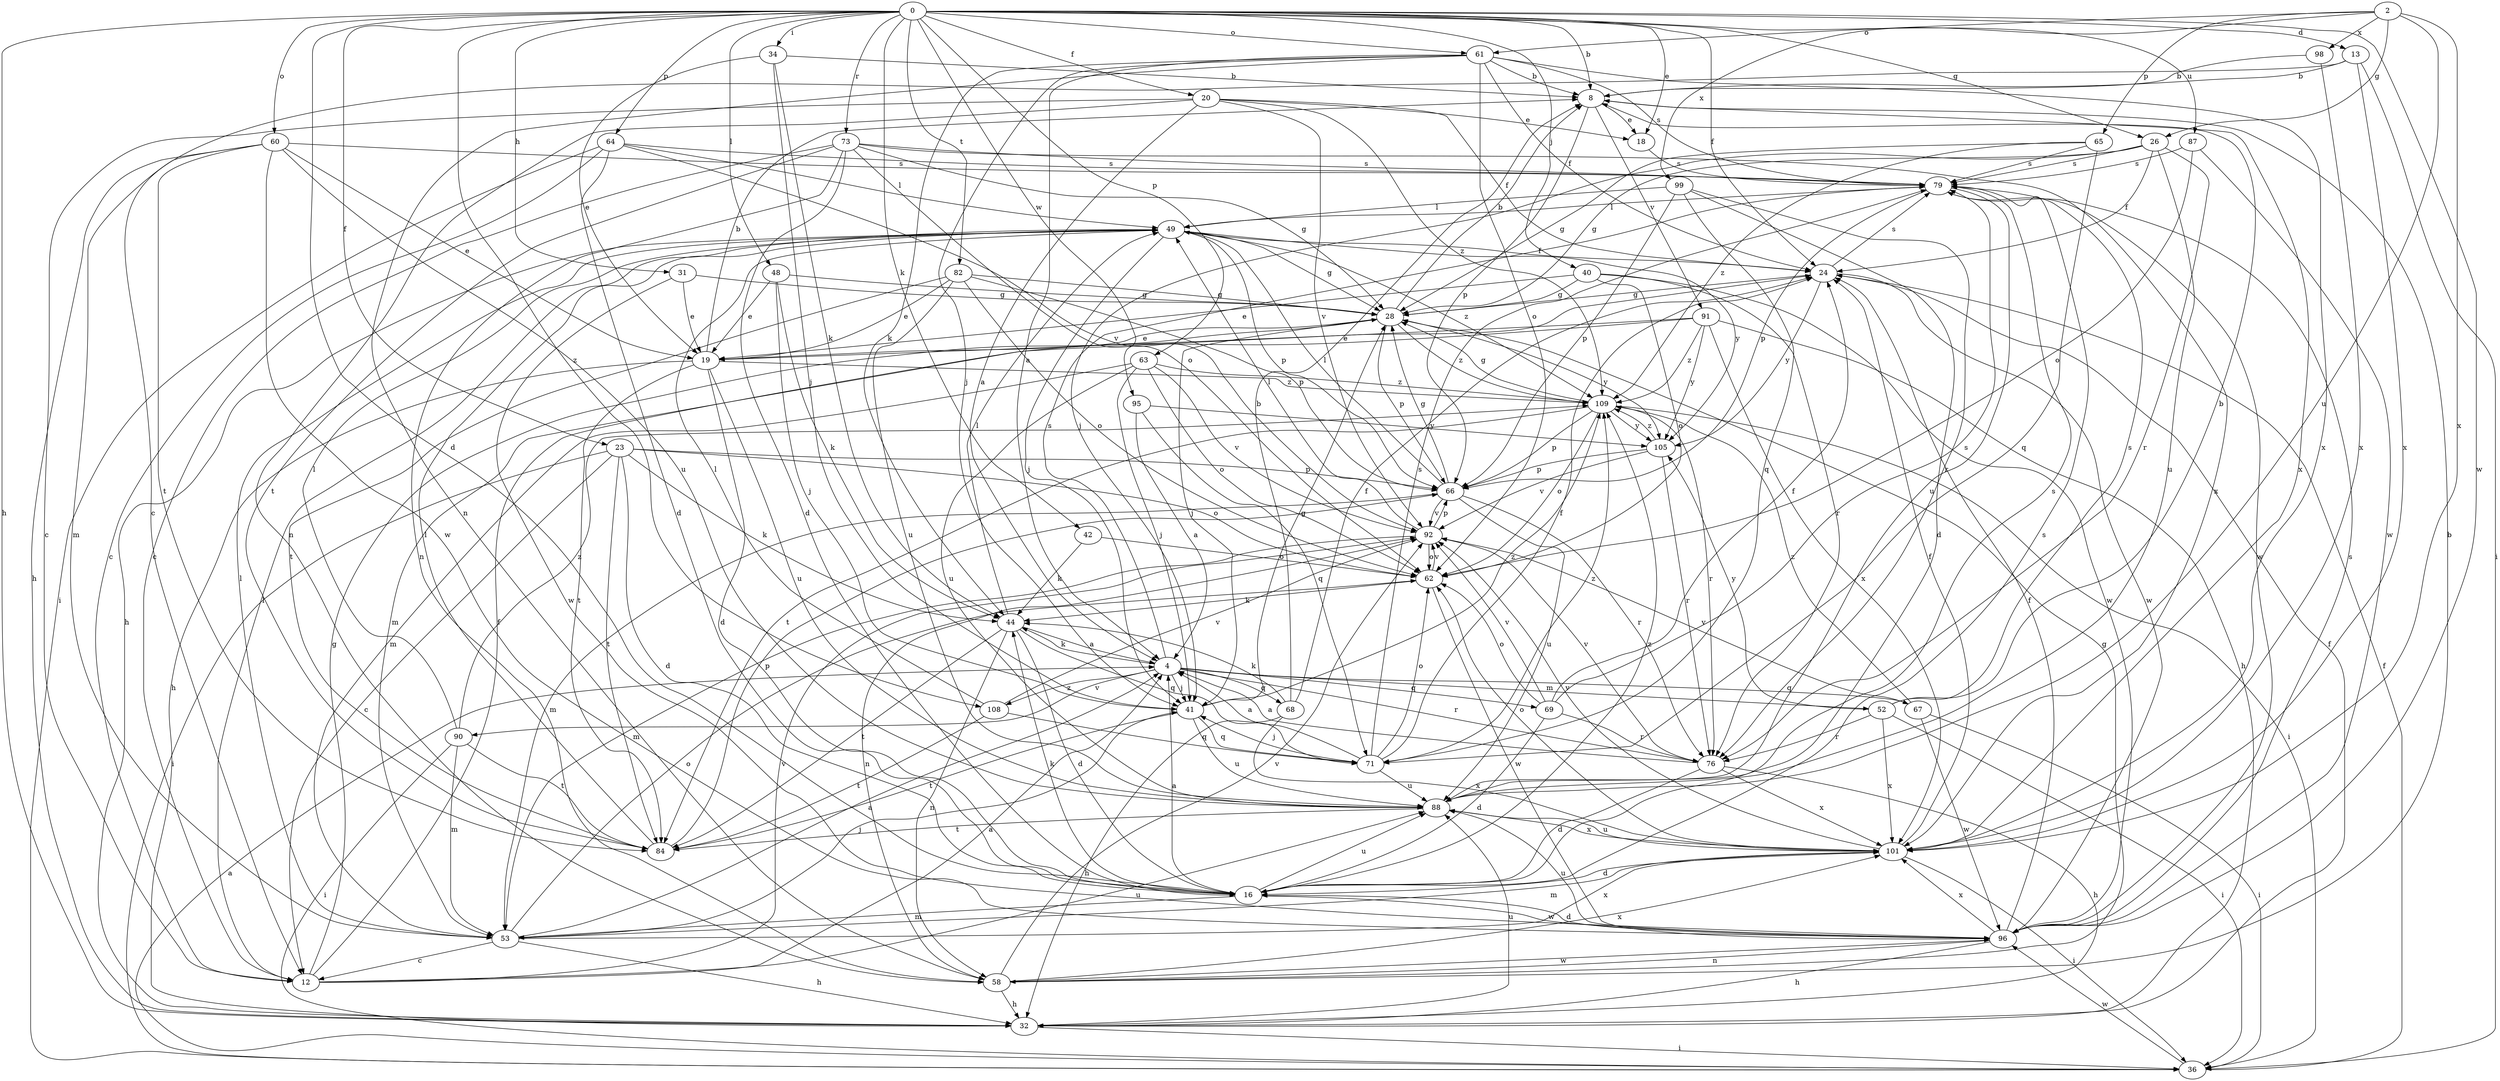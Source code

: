 strict digraph  {
0;
2;
4;
8;
12;
13;
16;
18;
19;
20;
23;
24;
26;
28;
31;
32;
34;
36;
40;
41;
42;
44;
48;
49;
52;
53;
58;
60;
61;
62;
63;
64;
65;
66;
67;
68;
69;
71;
73;
76;
79;
82;
84;
87;
88;
90;
91;
92;
95;
96;
98;
99;
101;
105;
108;
109;
0 -> 8  [label=b];
0 -> 13  [label=d];
0 -> 16  [label=d];
0 -> 18  [label=e];
0 -> 20  [label=f];
0 -> 23  [label=f];
0 -> 24  [label=f];
0 -> 26  [label=g];
0 -> 31  [label=h];
0 -> 32  [label=h];
0 -> 34  [label=i];
0 -> 40  [label=j];
0 -> 42  [label=k];
0 -> 48  [label=l];
0 -> 60  [label=o];
0 -> 61  [label=o];
0 -> 63  [label=p];
0 -> 64  [label=p];
0 -> 73  [label=r];
0 -> 82  [label=t];
0 -> 87  [label=u];
0 -> 95  [label=w];
0 -> 96  [label=w];
0 -> 108  [label=z];
2 -> 26  [label=g];
2 -> 61  [label=o];
2 -> 65  [label=p];
2 -> 88  [label=u];
2 -> 98  [label=x];
2 -> 99  [label=x];
2 -> 101  [label=x];
4 -> 41  [label=j];
4 -> 44  [label=k];
4 -> 52  [label=m];
4 -> 67  [label=q];
4 -> 68  [label=q];
4 -> 69  [label=q];
4 -> 76  [label=r];
4 -> 79  [label=s];
4 -> 90  [label=v];
4 -> 108  [label=z];
8 -> 18  [label=e];
8 -> 66  [label=p];
8 -> 91  [label=v];
8 -> 101  [label=x];
12 -> 4  [label=a];
12 -> 24  [label=f];
12 -> 28  [label=g];
12 -> 49  [label=l];
12 -> 88  [label=u];
12 -> 92  [label=v];
13 -> 8  [label=b];
13 -> 12  [label=c];
13 -> 36  [label=i];
13 -> 101  [label=x];
16 -> 4  [label=a];
16 -> 44  [label=k];
16 -> 53  [label=m];
16 -> 79  [label=s];
16 -> 88  [label=u];
16 -> 96  [label=w];
16 -> 109  [label=z];
18 -> 79  [label=s];
19 -> 8  [label=b];
19 -> 16  [label=d];
19 -> 32  [label=h];
19 -> 84  [label=t];
19 -> 88  [label=u];
19 -> 109  [label=z];
20 -> 4  [label=a];
20 -> 12  [label=c];
20 -> 18  [label=e];
20 -> 24  [label=f];
20 -> 58  [label=n];
20 -> 92  [label=v];
20 -> 109  [label=z];
23 -> 12  [label=c];
23 -> 16  [label=d];
23 -> 36  [label=i];
23 -> 44  [label=k];
23 -> 62  [label=o];
23 -> 66  [label=p];
23 -> 84  [label=t];
24 -> 28  [label=g];
24 -> 79  [label=s];
24 -> 96  [label=w];
24 -> 105  [label=y];
26 -> 24  [label=f];
26 -> 28  [label=g];
26 -> 41  [label=j];
26 -> 76  [label=r];
26 -> 79  [label=s];
26 -> 88  [label=u];
28 -> 8  [label=b];
28 -> 19  [label=e];
28 -> 41  [label=j];
28 -> 66  [label=p];
28 -> 105  [label=y];
28 -> 109  [label=z];
31 -> 19  [label=e];
31 -> 28  [label=g];
31 -> 96  [label=w];
32 -> 24  [label=f];
32 -> 36  [label=i];
32 -> 88  [label=u];
34 -> 8  [label=b];
34 -> 19  [label=e];
34 -> 41  [label=j];
34 -> 44  [label=k];
36 -> 4  [label=a];
36 -> 24  [label=f];
36 -> 96  [label=w];
40 -> 19  [label=e];
40 -> 28  [label=g];
40 -> 62  [label=o];
40 -> 76  [label=r];
40 -> 96  [label=w];
41 -> 28  [label=g];
41 -> 71  [label=q];
41 -> 84  [label=t];
41 -> 88  [label=u];
41 -> 109  [label=z];
42 -> 44  [label=k];
42 -> 62  [label=o];
44 -> 4  [label=a];
44 -> 16  [label=d];
44 -> 49  [label=l];
44 -> 58  [label=n];
44 -> 71  [label=q];
44 -> 84  [label=t];
48 -> 19  [label=e];
48 -> 28  [label=g];
48 -> 41  [label=j];
48 -> 44  [label=k];
49 -> 24  [label=f];
49 -> 28  [label=g];
49 -> 32  [label=h];
49 -> 41  [label=j];
49 -> 66  [label=p];
49 -> 105  [label=y];
49 -> 109  [label=z];
52 -> 8  [label=b];
52 -> 36  [label=i];
52 -> 76  [label=r];
52 -> 79  [label=s];
52 -> 101  [label=x];
52 -> 105  [label=y];
53 -> 4  [label=a];
53 -> 12  [label=c];
53 -> 32  [label=h];
53 -> 41  [label=j];
53 -> 49  [label=l];
53 -> 62  [label=o];
53 -> 101  [label=x];
58 -> 8  [label=b];
58 -> 28  [label=g];
58 -> 32  [label=h];
58 -> 92  [label=v];
58 -> 96  [label=w];
58 -> 101  [label=x];
60 -> 19  [label=e];
60 -> 32  [label=h];
60 -> 53  [label=m];
60 -> 79  [label=s];
60 -> 84  [label=t];
60 -> 88  [label=u];
60 -> 96  [label=w];
61 -> 4  [label=a];
61 -> 8  [label=b];
61 -> 24  [label=f];
61 -> 41  [label=j];
61 -> 44  [label=k];
61 -> 58  [label=n];
61 -> 62  [label=o];
61 -> 79  [label=s];
61 -> 101  [label=x];
62 -> 44  [label=k];
62 -> 92  [label=v];
62 -> 96  [label=w];
63 -> 41  [label=j];
63 -> 53  [label=m];
63 -> 62  [label=o];
63 -> 88  [label=u];
63 -> 92  [label=v];
63 -> 109  [label=z];
64 -> 12  [label=c];
64 -> 16  [label=d];
64 -> 36  [label=i];
64 -> 49  [label=l];
64 -> 79  [label=s];
64 -> 92  [label=v];
65 -> 28  [label=g];
65 -> 71  [label=q];
65 -> 79  [label=s];
65 -> 109  [label=z];
66 -> 28  [label=g];
66 -> 49  [label=l];
66 -> 53  [label=m];
66 -> 76  [label=r];
66 -> 88  [label=u];
66 -> 92  [label=v];
67 -> 36  [label=i];
67 -> 92  [label=v];
67 -> 96  [label=w];
67 -> 109  [label=z];
68 -> 8  [label=b];
68 -> 24  [label=f];
68 -> 32  [label=h];
68 -> 44  [label=k];
68 -> 101  [label=x];
69 -> 16  [label=d];
69 -> 24  [label=f];
69 -> 62  [label=o];
69 -> 76  [label=r];
69 -> 79  [label=s];
69 -> 92  [label=v];
71 -> 4  [label=a];
71 -> 24  [label=f];
71 -> 41  [label=j];
71 -> 62  [label=o];
71 -> 79  [label=s];
71 -> 88  [label=u];
71 -> 109  [label=z];
73 -> 12  [label=c];
73 -> 16  [label=d];
73 -> 28  [label=g];
73 -> 58  [label=n];
73 -> 62  [label=o];
73 -> 79  [label=s];
73 -> 84  [label=t];
73 -> 101  [label=x];
76 -> 4  [label=a];
76 -> 16  [label=d];
76 -> 32  [label=h];
76 -> 92  [label=v];
76 -> 101  [label=x];
79 -> 49  [label=l];
79 -> 66  [label=p];
79 -> 88  [label=u];
79 -> 96  [label=w];
82 -> 19  [label=e];
82 -> 28  [label=g];
82 -> 62  [label=o];
82 -> 66  [label=p];
82 -> 84  [label=t];
82 -> 88  [label=u];
84 -> 49  [label=l];
84 -> 66  [label=p];
87 -> 62  [label=o];
87 -> 79  [label=s];
87 -> 96  [label=w];
88 -> 79  [label=s];
88 -> 84  [label=t];
88 -> 101  [label=x];
90 -> 36  [label=i];
90 -> 49  [label=l];
90 -> 53  [label=m];
90 -> 84  [label=t];
90 -> 109  [label=z];
91 -> 19  [label=e];
91 -> 32  [label=h];
91 -> 53  [label=m];
91 -> 101  [label=x];
91 -> 105  [label=y];
91 -> 109  [label=z];
92 -> 49  [label=l];
92 -> 53  [label=m];
92 -> 58  [label=n];
92 -> 62  [label=o];
92 -> 66  [label=p];
95 -> 4  [label=a];
95 -> 71  [label=q];
95 -> 105  [label=y];
96 -> 16  [label=d];
96 -> 24  [label=f];
96 -> 32  [label=h];
96 -> 58  [label=n];
96 -> 79  [label=s];
96 -> 88  [label=u];
96 -> 101  [label=x];
98 -> 8  [label=b];
98 -> 101  [label=x];
99 -> 16  [label=d];
99 -> 49  [label=l];
99 -> 66  [label=p];
99 -> 71  [label=q];
99 -> 76  [label=r];
101 -> 16  [label=d];
101 -> 24  [label=f];
101 -> 36  [label=i];
101 -> 53  [label=m];
101 -> 62  [label=o];
101 -> 88  [label=u];
101 -> 92  [label=v];
105 -> 66  [label=p];
105 -> 76  [label=r];
105 -> 92  [label=v];
105 -> 109  [label=z];
108 -> 49  [label=l];
108 -> 71  [label=q];
108 -> 84  [label=t];
108 -> 92  [label=v];
109 -> 28  [label=g];
109 -> 36  [label=i];
109 -> 62  [label=o];
109 -> 66  [label=p];
109 -> 76  [label=r];
109 -> 84  [label=t];
109 -> 105  [label=y];
}
